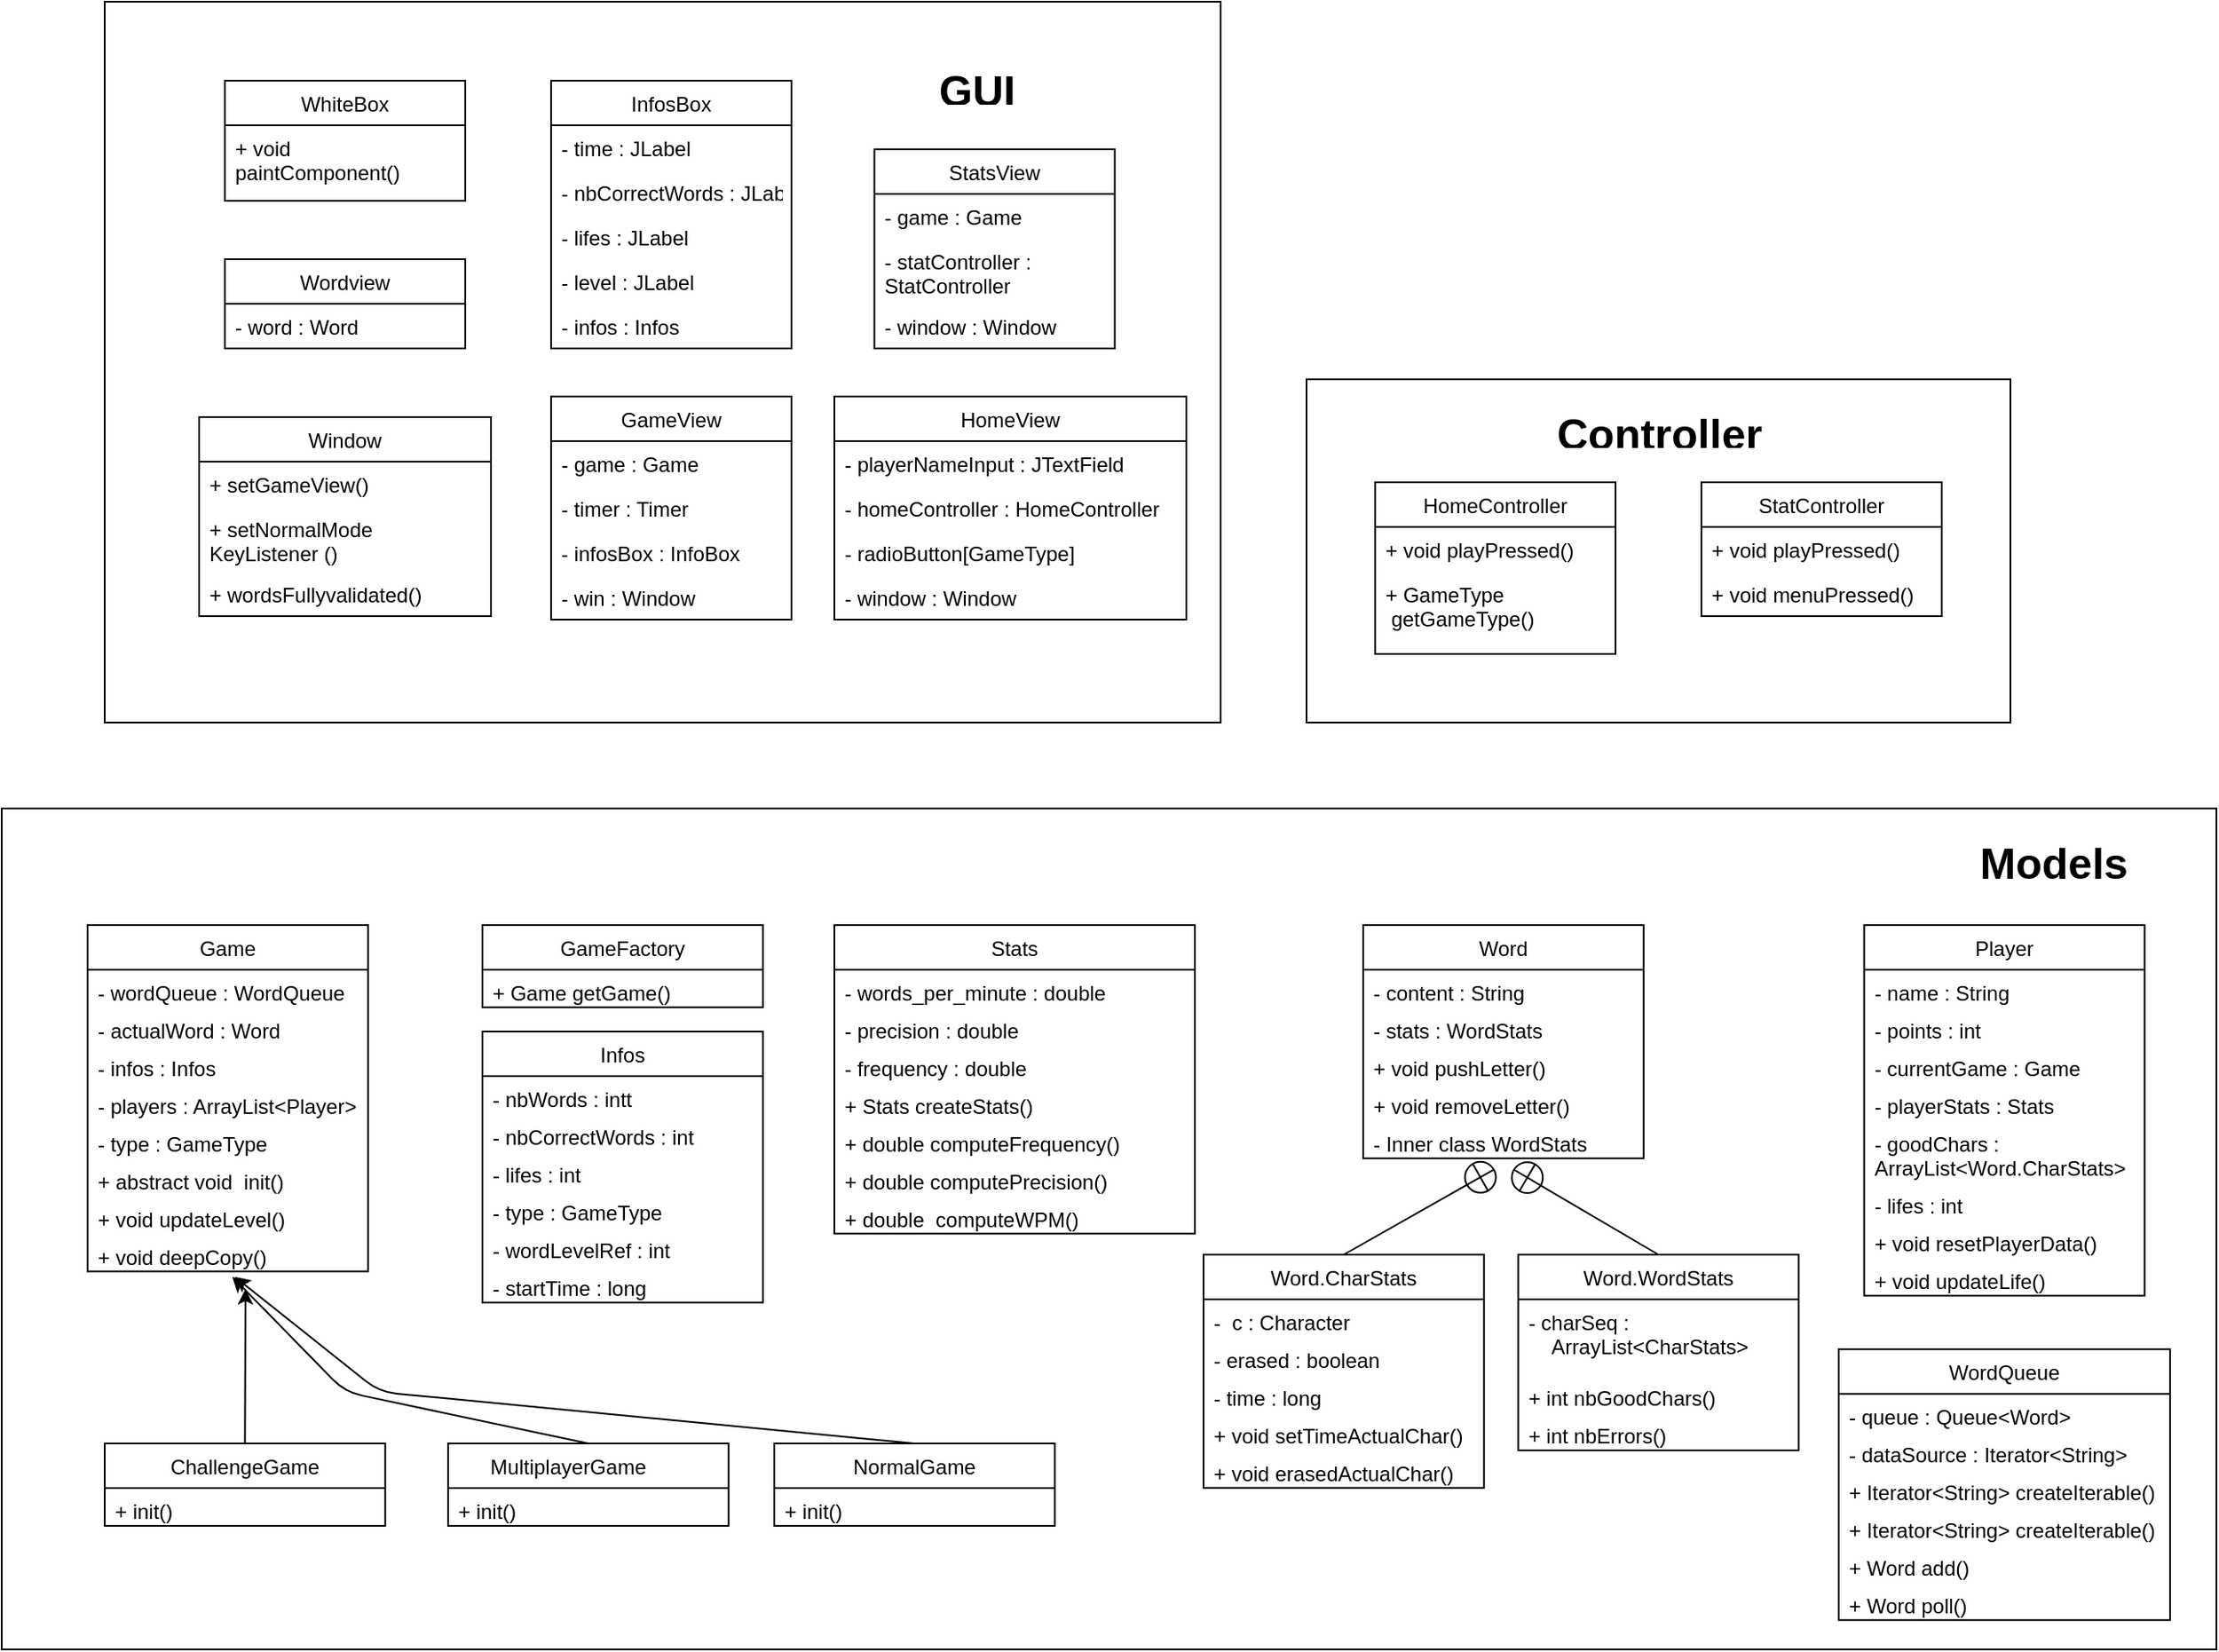 <mxfile>
    <diagram id="BX-CJFjbM3fe1_8ybD_i" name="Page-1">
        <mxGraphModel dx="1331" dy="1440" grid="1" gridSize="10" guides="1" tooltips="1" connect="1" arrows="1" fold="1" page="1" pageScale="1" pageWidth="850" pageHeight="1100" math="0" shadow="0">
            <root>
                <mxCell id="0"/>
                <mxCell id="1" parent="0"/>
                <mxCell id="154" value="" style="whiteSpace=wrap;html=1;" parent="1" vertex="1">
                    <mxGeometry x="310" y="-170" width="410" height="200" as="geometry"/>
                </mxCell>
                <mxCell id="163" value="HomeController" style="swimlane;fontStyle=0;childLayout=stackLayout;horizontal=1;startSize=26;fillColor=none;horizontalStack=0;resizeParent=1;resizeParentMax=0;resizeLast=0;collapsible=1;marginBottom=0;" parent="1" vertex="1">
                    <mxGeometry x="350" y="-110" width="140" height="100" as="geometry"/>
                </mxCell>
                <mxCell id="164" value="+ void playPressed()" style="text;strokeColor=none;fillColor=none;align=left;verticalAlign=top;spacingLeft=4;spacingRight=4;overflow=hidden;rotatable=0;points=[[0,0.5],[1,0.5]];portConstraint=eastwest;" parent="163" vertex="1">
                    <mxGeometry y="26" width="140" height="26" as="geometry"/>
                </mxCell>
                <mxCell id="165" value="+ GameType&#10; getGameType()" style="text;strokeColor=none;fillColor=none;align=left;verticalAlign=top;spacingLeft=4;spacingRight=4;overflow=hidden;rotatable=0;points=[[0,0.5],[1,0.5]];portConstraint=eastwest;" parent="163" vertex="1">
                    <mxGeometry y="52" width="140" height="48" as="geometry"/>
                </mxCell>
                <mxCell id="175" value="StatController" style="swimlane;fontStyle=0;childLayout=stackLayout;horizontal=1;startSize=26;fillColor=none;horizontalStack=0;resizeParent=1;resizeParentMax=0;resizeLast=0;collapsible=1;marginBottom=0;" parent="1" vertex="1">
                    <mxGeometry x="540" y="-110" width="140" height="78" as="geometry"/>
                </mxCell>
                <mxCell id="176" value="+ void playPressed()" style="text;strokeColor=none;fillColor=none;align=left;verticalAlign=top;spacingLeft=4;spacingRight=4;overflow=hidden;rotatable=0;points=[[0,0.5],[1,0.5]];portConstraint=eastwest;" parent="175" vertex="1">
                    <mxGeometry y="26" width="140" height="26" as="geometry"/>
                </mxCell>
                <mxCell id="177" value="+ void menuPressed()" style="text;strokeColor=none;fillColor=none;align=left;verticalAlign=top;spacingLeft=4;spacingRight=4;overflow=hidden;rotatable=0;points=[[0,0.5],[1,0.5]];portConstraint=eastwest;" parent="175" vertex="1">
                    <mxGeometry y="52" width="140" height="26" as="geometry"/>
                </mxCell>
                <mxCell id="183" value="Controller" style="text;strokeColor=none;fillColor=none;align=left;verticalAlign=top;spacingLeft=4;spacingRight=4;overflow=hidden;rotatable=0;points=[[0,0.5],[1,0.5]];portConstraint=eastwest;fontSize=25;fontStyle=1" parent="1" vertex="1">
                    <mxGeometry x="450" y="-160" width="170" height="26" as="geometry"/>
                </mxCell>
                <mxCell id="34" value="" style="whiteSpace=wrap;html=1;" parent="1" vertex="1">
                    <mxGeometry x="-390" y="-390" width="650" height="420" as="geometry"/>
                </mxCell>
                <mxCell id="3" value="InfosBox" style="swimlane;fontStyle=0;childLayout=stackLayout;horizontal=1;startSize=26;fillColor=none;horizontalStack=0;resizeParent=1;resizeParentMax=0;resizeLast=0;collapsible=1;marginBottom=0;" parent="1" vertex="1">
                    <mxGeometry x="-130" y="-344" width="140" height="156" as="geometry"/>
                </mxCell>
                <mxCell id="4" value="- time : JLabel " style="text;strokeColor=none;fillColor=none;align=left;verticalAlign=top;spacingLeft=4;spacingRight=4;overflow=hidden;rotatable=0;points=[[0,0.5],[1,0.5]];portConstraint=eastwest;" parent="3" vertex="1">
                    <mxGeometry y="26" width="140" height="26" as="geometry"/>
                </mxCell>
                <mxCell id="5" value="- nbCorrectWords : JLabel" style="text;strokeColor=none;fillColor=none;align=left;verticalAlign=top;spacingLeft=4;spacingRight=4;overflow=hidden;rotatable=0;points=[[0,0.5],[1,0.5]];portConstraint=eastwest;" parent="3" vertex="1">
                    <mxGeometry y="52" width="140" height="26" as="geometry"/>
                </mxCell>
                <mxCell id="6" value="- lifes : JLabel" style="text;strokeColor=none;fillColor=none;align=left;verticalAlign=top;spacingLeft=4;spacingRight=4;overflow=hidden;rotatable=0;points=[[0,0.5],[1,0.5]];portConstraint=eastwest;" parent="3" vertex="1">
                    <mxGeometry y="78" width="140" height="26" as="geometry"/>
                </mxCell>
                <mxCell id="189" value="- level : JLabel" style="text;strokeColor=none;fillColor=none;align=left;verticalAlign=top;spacingLeft=4;spacingRight=4;overflow=hidden;rotatable=0;points=[[0,0.5],[1,0.5]];portConstraint=eastwest;" parent="3" vertex="1">
                    <mxGeometry y="104" width="140" height="26" as="geometry"/>
                </mxCell>
                <mxCell id="193" value="- infos : Infos" style="text;strokeColor=none;fillColor=none;align=left;verticalAlign=top;spacingLeft=4;spacingRight=4;overflow=hidden;rotatable=0;points=[[0,0.5],[1,0.5]];portConstraint=eastwest;" parent="3" vertex="1">
                    <mxGeometry y="130" width="140" height="26" as="geometry"/>
                </mxCell>
                <mxCell id="8" value="HomeView" style="swimlane;fontStyle=0;childLayout=stackLayout;horizontal=1;startSize=26;fillColor=none;horizontalStack=0;resizeParent=1;resizeParentMax=0;resizeLast=0;collapsible=1;marginBottom=0;" parent="1" vertex="1">
                    <mxGeometry x="35" y="-160" width="205" height="130" as="geometry"/>
                </mxCell>
                <mxCell id="9" value="- playerNameInput : JTextField" style="text;strokeColor=none;fillColor=none;align=left;verticalAlign=top;spacingLeft=4;spacingRight=4;overflow=hidden;rotatable=0;points=[[0,0.5],[1,0.5]];portConstraint=eastwest;" parent="8" vertex="1">
                    <mxGeometry y="26" width="205" height="26" as="geometry"/>
                </mxCell>
                <mxCell id="10" value="- homeController : HomeController" style="text;strokeColor=none;fillColor=none;align=left;verticalAlign=top;spacingLeft=4;spacingRight=4;overflow=hidden;rotatable=0;points=[[0,0.5],[1,0.5]];portConstraint=eastwest;" parent="8" vertex="1">
                    <mxGeometry y="52" width="205" height="26" as="geometry"/>
                </mxCell>
                <mxCell id="11" value="- radioButton[GameType]" style="text;strokeColor=none;fillColor=none;align=left;verticalAlign=top;spacingLeft=4;spacingRight=4;overflow=hidden;rotatable=0;points=[[0,0.5],[1,0.5]];portConstraint=eastwest;" parent="8" vertex="1">
                    <mxGeometry y="78" width="205" height="26" as="geometry"/>
                </mxCell>
                <mxCell id="191" value="- window : Window" style="text;strokeColor=none;fillColor=none;align=left;verticalAlign=top;spacingLeft=4;spacingRight=4;overflow=hidden;rotatable=0;points=[[0,0.5],[1,0.5]];portConstraint=eastwest;" parent="8" vertex="1">
                    <mxGeometry y="104" width="205" height="26" as="geometry"/>
                </mxCell>
                <mxCell id="12" value="GameView" style="swimlane;fontStyle=0;childLayout=stackLayout;horizontal=1;startSize=26;fillColor=none;horizontalStack=0;resizeParent=1;resizeParentMax=0;resizeLast=0;collapsible=1;marginBottom=0;" parent="1" vertex="1">
                    <mxGeometry x="-130" y="-160" width="140" height="130" as="geometry"/>
                </mxCell>
                <mxCell id="13" value="- game : Game" style="text;strokeColor=none;fillColor=none;align=left;verticalAlign=top;spacingLeft=4;spacingRight=4;overflow=hidden;rotatable=0;points=[[0,0.5],[1,0.5]];portConstraint=eastwest;" parent="12" vertex="1">
                    <mxGeometry y="26" width="140" height="26" as="geometry"/>
                </mxCell>
                <mxCell id="14" value="- timer : Timer" style="text;strokeColor=none;fillColor=none;align=left;verticalAlign=top;spacingLeft=4;spacingRight=4;overflow=hidden;rotatable=0;points=[[0,0.5],[1,0.5]];portConstraint=eastwest;" parent="12" vertex="1">
                    <mxGeometry y="52" width="140" height="26" as="geometry"/>
                </mxCell>
                <mxCell id="15" value="- infosBox : InfoBox" style="text;strokeColor=none;fillColor=none;align=left;verticalAlign=top;spacingLeft=4;spacingRight=4;overflow=hidden;rotatable=0;points=[[0,0.5],[1,0.5]];portConstraint=eastwest;" parent="12" vertex="1">
                    <mxGeometry y="78" width="140" height="26" as="geometry"/>
                </mxCell>
                <mxCell id="192" value="- win : Window" style="text;strokeColor=none;fillColor=none;align=left;verticalAlign=top;spacingLeft=4;spacingRight=4;overflow=hidden;rotatable=0;points=[[0,0.5],[1,0.5]];portConstraint=eastwest;" parent="12" vertex="1">
                    <mxGeometry y="104" width="140" height="26" as="geometry"/>
                </mxCell>
                <mxCell id="16" value="Window" style="swimlane;fontStyle=0;childLayout=stackLayout;horizontal=1;startSize=26;fillColor=none;horizontalStack=0;resizeParent=1;resizeParentMax=0;resizeLast=0;collapsible=1;marginBottom=0;" parent="1" vertex="1">
                    <mxGeometry x="-335" y="-148" width="170" height="116" as="geometry"/>
                </mxCell>
                <mxCell id="18" value="+ setGameView()" style="text;strokeColor=none;fillColor=none;align=left;verticalAlign=top;spacingLeft=4;spacingRight=4;overflow=hidden;rotatable=0;points=[[0,0.5],[1,0.5]];portConstraint=eastwest;" parent="16" vertex="1">
                    <mxGeometry y="26" width="170" height="26" as="geometry"/>
                </mxCell>
                <mxCell id="19" value="+ setNormalMode&#10;KeyListener ()" style="text;strokeColor=none;fillColor=none;align=left;verticalAlign=top;spacingLeft=4;spacingRight=4;overflow=hidden;rotatable=0;points=[[0,0.5],[1,0.5]];portConstraint=eastwest;" parent="16" vertex="1">
                    <mxGeometry y="52" width="170" height="38" as="geometry"/>
                </mxCell>
                <mxCell id="190" value="+ wordsFullyvalidated()" style="text;strokeColor=none;fillColor=none;align=left;verticalAlign=top;spacingLeft=4;spacingRight=4;overflow=hidden;rotatable=0;points=[[0,0.5],[1,0.5]];portConstraint=eastwest;" parent="16" vertex="1">
                    <mxGeometry y="90" width="170" height="26" as="geometry"/>
                </mxCell>
                <mxCell id="20" value="WhiteBox" style="swimlane;fontStyle=0;childLayout=stackLayout;horizontal=1;startSize=26;fillColor=none;horizontalStack=0;resizeParent=1;resizeParentMax=0;resizeLast=0;collapsible=1;marginBottom=0;" parent="1" vertex="1">
                    <mxGeometry x="-320" y="-344" width="140" height="70" as="geometry"/>
                </mxCell>
                <mxCell id="21" value="+ void &#10;paintComponent()" style="text;strokeColor=none;fillColor=none;align=left;verticalAlign=top;spacingLeft=4;spacingRight=4;overflow=hidden;rotatable=0;points=[[0,0.5],[1,0.5]];portConstraint=eastwest;" parent="20" vertex="1">
                    <mxGeometry y="26" width="140" height="44" as="geometry"/>
                </mxCell>
                <mxCell id="24" value="StatsView" style="swimlane;fontStyle=0;childLayout=stackLayout;horizontal=1;startSize=26;fillColor=none;horizontalStack=0;resizeParent=1;resizeParentMax=0;resizeLast=0;collapsible=1;marginBottom=0;" parent="1" vertex="1">
                    <mxGeometry x="58.31" y="-304" width="140" height="116" as="geometry"/>
                </mxCell>
                <mxCell id="25" value="- game : Game" style="text;strokeColor=none;fillColor=none;align=left;verticalAlign=top;spacingLeft=4;spacingRight=4;overflow=hidden;rotatable=0;points=[[0,0.5],[1,0.5]];portConstraint=eastwest;" parent="24" vertex="1">
                    <mxGeometry y="26" width="140" height="26" as="geometry"/>
                </mxCell>
                <mxCell id="26" value="- statController : &#10;StatController " style="text;strokeColor=none;fillColor=none;align=left;verticalAlign=top;spacingLeft=4;spacingRight=4;overflow=hidden;rotatable=0;points=[[0,0.5],[1,0.5]];portConstraint=eastwest;" parent="24" vertex="1">
                    <mxGeometry y="52" width="140" height="38" as="geometry"/>
                </mxCell>
                <mxCell id="27" value="- window : Window" style="text;strokeColor=none;fillColor=none;align=left;verticalAlign=top;spacingLeft=4;spacingRight=4;overflow=hidden;rotatable=0;points=[[0,0.5],[1,0.5]];portConstraint=eastwest;" parent="24" vertex="1">
                    <mxGeometry y="90" width="140" height="26" as="geometry"/>
                </mxCell>
                <mxCell id="28" value="Wordview" style="swimlane;fontStyle=0;childLayout=stackLayout;horizontal=1;startSize=26;fillColor=none;horizontalStack=0;resizeParent=1;resizeParentMax=0;resizeLast=0;collapsible=1;marginBottom=0;" parent="1" vertex="1">
                    <mxGeometry x="-320" y="-240" width="140" height="52" as="geometry"/>
                </mxCell>
                <mxCell id="29" value="- word : Word" style="text;strokeColor=none;fillColor=none;align=left;verticalAlign=top;spacingLeft=4;spacingRight=4;overflow=hidden;rotatable=0;points=[[0,0.5],[1,0.5]];portConstraint=eastwest;" parent="28" vertex="1">
                    <mxGeometry y="26" width="140" height="26" as="geometry"/>
                </mxCell>
                <mxCell id="35" value="GUI" style="text;strokeColor=none;fillColor=none;align=left;verticalAlign=top;spacingLeft=4;spacingRight=4;overflow=hidden;rotatable=0;points=[[0,0.5],[1,0.5]];portConstraint=eastwest;fontSize=25;fontStyle=1" parent="1" vertex="1">
                    <mxGeometry x="90" y="-360" width="100" height="26" as="geometry"/>
                </mxCell>
                <mxCell id="38" value="" style="whiteSpace=wrap;html=1;" parent="1" vertex="1">
                    <mxGeometry x="-450" y="80" width="1290" height="490" as="geometry"/>
                </mxCell>
                <mxCell id="39" value="Game" style="swimlane;fontStyle=0;childLayout=stackLayout;horizontal=1;startSize=26;fillColor=none;horizontalStack=0;resizeParent=1;resizeParentMax=0;resizeLast=0;collapsible=1;marginBottom=0;" parent="1" vertex="1">
                    <mxGeometry x="-399.997" y="147.964" width="163.366" height="201.788" as="geometry"/>
                </mxCell>
                <mxCell id="40" value="- wordQueue : WordQueue" style="text;strokeColor=none;fillColor=none;align=left;verticalAlign=top;spacingLeft=4;spacingRight=4;overflow=hidden;rotatable=0;points=[[0,0.5],[1,0.5]];portConstraint=eastwest;" parent="39" vertex="1">
                    <mxGeometry y="26" width="163.366" height="21.973" as="geometry"/>
                </mxCell>
                <mxCell id="41" value="- actualWord : Word" style="text;strokeColor=none;fillColor=none;align=left;verticalAlign=top;spacingLeft=4;spacingRight=4;overflow=hidden;rotatable=0;points=[[0,0.5],[1,0.5]];portConstraint=eastwest;" parent="39" vertex="1">
                    <mxGeometry y="47.973" width="163.366" height="21.973" as="geometry"/>
                </mxCell>
                <mxCell id="42" value="- infos : Infos" style="text;strokeColor=none;fillColor=none;align=left;verticalAlign=top;spacingLeft=4;spacingRight=4;overflow=hidden;rotatable=0;points=[[0,0.5],[1,0.5]];portConstraint=eastwest;" parent="39" vertex="1">
                    <mxGeometry y="69.947" width="163.366" height="21.973" as="geometry"/>
                </mxCell>
                <mxCell id="206" value="- players : ArrayList&lt;Player&gt;" style="text;strokeColor=none;fillColor=none;align=left;verticalAlign=top;spacingLeft=4;spacingRight=4;overflow=hidden;rotatable=0;points=[[0,0.5],[1,0.5]];portConstraint=eastwest;" parent="39" vertex="1">
                    <mxGeometry y="91.92" width="163.366" height="21.973" as="geometry"/>
                </mxCell>
                <mxCell id="207" value="- type : GameType " style="text;strokeColor=none;fillColor=none;align=left;verticalAlign=top;spacingLeft=4;spacingRight=4;overflow=hidden;rotatable=0;points=[[0,0.5],[1,0.5]];portConstraint=eastwest;" parent="39" vertex="1">
                    <mxGeometry y="113.894" width="163.366" height="21.973" as="geometry"/>
                </mxCell>
                <mxCell id="208" value="+ abstract void  init()" style="text;strokeColor=none;fillColor=none;align=left;verticalAlign=top;spacingLeft=4;spacingRight=4;overflow=hidden;rotatable=0;points=[[0,0.5],[1,0.5]];portConstraint=eastwest;" parent="39" vertex="1">
                    <mxGeometry y="135.867" width="163.366" height="21.973" as="geometry"/>
                </mxCell>
                <mxCell id="211" value="+ void updateLevel()" style="text;strokeColor=none;fillColor=none;align=left;verticalAlign=top;spacingLeft=4;spacingRight=4;overflow=hidden;rotatable=0;points=[[0,0.5],[1,0.5]];portConstraint=eastwest;" parent="39" vertex="1">
                    <mxGeometry y="157.841" width="163.366" height="21.973" as="geometry"/>
                </mxCell>
                <mxCell id="209" value="+ void deepCopy()" style="text;strokeColor=none;fillColor=none;align=left;verticalAlign=top;spacingLeft=4;spacingRight=4;overflow=hidden;rotatable=0;points=[[0,0.5],[1,0.5]];portConstraint=eastwest;" parent="39" vertex="1">
                    <mxGeometry y="179.814" width="163.366" height="21.973" as="geometry"/>
                </mxCell>
                <mxCell id="241" style="edgeStyle=none;html=1;exitX=0.5;exitY=0;exitDx=0;exitDy=0;entryX=0.525;entryY=1.142;entryDx=0;entryDy=0;entryPerimeter=0;" parent="1" source="43" target="209" edge="1">
                    <mxGeometry relative="1" as="geometry">
                        <Array as="points">
                            <mxPoint x="-230" y="420"/>
                        </Array>
                    </mxGeometry>
                </mxCell>
                <mxCell id="43" value="NormalGame" style="swimlane;fontStyle=0;childLayout=stackLayout;horizontal=1;startSize=26;fillColor=none;horizontalStack=0;resizeParent=1;resizeParentMax=0;resizeLast=0;collapsible=1;marginBottom=0;" parent="1" vertex="1">
                    <mxGeometry x="0.004" y="450.009" width="163.366" height="47.973" as="geometry"/>
                </mxCell>
                <mxCell id="44" value="+ init()" style="text;strokeColor=none;fillColor=none;align=left;verticalAlign=top;spacingLeft=4;spacingRight=4;overflow=hidden;rotatable=0;points=[[0,0.5],[1,0.5]];portConstraint=eastwest;" parent="43" vertex="1">
                    <mxGeometry y="26" width="163.366" height="21.973" as="geometry"/>
                </mxCell>
                <mxCell id="47" value="GameFactory" style="swimlane;fontStyle=0;childLayout=stackLayout;horizontal=1;startSize=26;fillColor=none;horizontalStack=0;resizeParent=1;resizeParentMax=0;resizeLast=0;collapsible=1;marginBottom=0;" parent="1" vertex="1">
                    <mxGeometry x="-169.996" y="147.964" width="163.366" height="47.973" as="geometry"/>
                </mxCell>
                <mxCell id="48" value="+ Game getGame()" style="text;strokeColor=none;fillColor=none;align=left;verticalAlign=top;spacingLeft=4;spacingRight=4;overflow=hidden;rotatable=0;points=[[0,0.5],[1,0.5]];portConstraint=eastwest;" parent="47" vertex="1">
                    <mxGeometry y="26" width="163.366" height="21.973" as="geometry"/>
                </mxCell>
                <mxCell id="51" value="Infos" style="swimlane;fontStyle=0;childLayout=stackLayout;horizontal=1;startSize=26;fillColor=none;horizontalStack=0;resizeParent=1;resizeParentMax=0;resizeLast=0;collapsible=1;marginBottom=0;" parent="1" vertex="1">
                    <mxGeometry x="-169.997" y="209.999" width="163.366" height="157.841" as="geometry"/>
                </mxCell>
                <mxCell id="52" value="- nbWords : intt" style="text;strokeColor=none;fillColor=none;align=left;verticalAlign=top;spacingLeft=4;spacingRight=4;overflow=hidden;rotatable=0;points=[[0,0.5],[1,0.5]];portConstraint=eastwest;" parent="51" vertex="1">
                    <mxGeometry y="26" width="163.366" height="21.973" as="geometry"/>
                </mxCell>
                <mxCell id="53" value="- nbCorrectWords : int" style="text;strokeColor=none;fillColor=none;align=left;verticalAlign=top;spacingLeft=4;spacingRight=4;overflow=hidden;rotatable=0;points=[[0,0.5],[1,0.5]];portConstraint=eastwest;" parent="51" vertex="1">
                    <mxGeometry y="47.973" width="163.366" height="21.973" as="geometry"/>
                </mxCell>
                <mxCell id="54" value="- lifes : int" style="text;strokeColor=none;fillColor=none;align=left;verticalAlign=top;spacingLeft=4;spacingRight=4;overflow=hidden;rotatable=0;points=[[0,0.5],[1,0.5]];portConstraint=eastwest;" parent="51" vertex="1">
                    <mxGeometry y="69.947" width="163.366" height="21.973" as="geometry"/>
                </mxCell>
                <mxCell id="194" value="- type : GameType" style="text;strokeColor=none;fillColor=none;align=left;verticalAlign=top;spacingLeft=4;spacingRight=4;overflow=hidden;rotatable=0;points=[[0,0.5],[1,0.5]];portConstraint=eastwest;" parent="51" vertex="1">
                    <mxGeometry y="91.92" width="163.366" height="21.973" as="geometry"/>
                </mxCell>
                <mxCell id="200" value="- wordLevelRef : int" style="text;strokeColor=none;fillColor=none;align=left;verticalAlign=top;spacingLeft=4;spacingRight=4;overflow=hidden;rotatable=0;points=[[0,0.5],[1,0.5]];portConstraint=eastwest;" parent="51" vertex="1">
                    <mxGeometry y="113.894" width="163.366" height="21.973" as="geometry"/>
                </mxCell>
                <mxCell id="201" value="- startTime : long" style="text;strokeColor=none;fillColor=none;align=left;verticalAlign=top;spacingLeft=4;spacingRight=4;overflow=hidden;rotatable=0;points=[[0,0.5],[1,0.5]];portConstraint=eastwest;" parent="51" vertex="1">
                    <mxGeometry y="135.867" width="163.366" height="21.973" as="geometry"/>
                </mxCell>
                <mxCell id="239" style="edgeStyle=none;html=1;exitX=0.5;exitY=0;exitDx=0;exitDy=0;" parent="1" source="55" edge="1">
                    <mxGeometry relative="1" as="geometry">
                        <mxPoint x="-308" y="360" as="targetPoint"/>
                    </mxGeometry>
                </mxCell>
                <mxCell id="55" value="ChallengeGame" style="swimlane;fontStyle=0;childLayout=stackLayout;horizontal=1;startSize=26;fillColor=none;horizontalStack=0;resizeParent=1;resizeParentMax=0;resizeLast=0;collapsible=1;marginBottom=0;" parent="1" vertex="1">
                    <mxGeometry x="-389.997" y="450.004" width="163.366" height="47.973" as="geometry"/>
                </mxCell>
                <mxCell id="56" value="+ init()" style="text;strokeColor=none;fillColor=none;align=left;verticalAlign=top;spacingLeft=4;spacingRight=4;overflow=hidden;rotatable=0;points=[[0,0.5],[1,0.5]];portConstraint=eastwest;" parent="55" vertex="1">
                    <mxGeometry y="26" width="163.366" height="21.973" as="geometry"/>
                </mxCell>
                <mxCell id="59" value="Player" style="swimlane;fontStyle=0;childLayout=stackLayout;horizontal=1;startSize=26;fillColor=none;horizontalStack=0;resizeParent=1;resizeParentMax=0;resizeLast=0;collapsible=1;marginBottom=0;" parent="1" vertex="1">
                    <mxGeometry x="634.814" y="147.969" width="163.37" height="215.924" as="geometry"/>
                </mxCell>
                <mxCell id="60" value="- name : String" style="text;strokeColor=none;fillColor=none;align=left;verticalAlign=top;spacingLeft=4;spacingRight=4;overflow=hidden;rotatable=0;points=[[0,0.5],[1,0.5]];portConstraint=eastwest;" parent="59" vertex="1">
                    <mxGeometry y="26" width="163.37" height="21.973" as="geometry"/>
                </mxCell>
                <mxCell id="61" value="- points : int" style="text;strokeColor=none;fillColor=none;align=left;verticalAlign=top;spacingLeft=4;spacingRight=4;overflow=hidden;rotatable=0;points=[[0,0.5],[1,0.5]];portConstraint=eastwest;" parent="59" vertex="1">
                    <mxGeometry y="47.973" width="163.37" height="21.973" as="geometry"/>
                </mxCell>
                <mxCell id="62" value="- currentGame : Game" style="text;strokeColor=none;fillColor=none;align=left;verticalAlign=top;spacingLeft=4;spacingRight=4;overflow=hidden;rotatable=0;points=[[0,0.5],[1,0.5]];portConstraint=eastwest;" parent="59" vertex="1">
                    <mxGeometry y="69.947" width="163.37" height="21.973" as="geometry"/>
                </mxCell>
                <mxCell id="230" value="- playerStats : Stats" style="text;strokeColor=none;fillColor=none;align=left;verticalAlign=top;spacingLeft=4;spacingRight=4;overflow=hidden;rotatable=0;points=[[0,0.5],[1,0.5]];portConstraint=eastwest;" parent="59" vertex="1">
                    <mxGeometry y="91.92" width="163.37" height="21.973" as="geometry"/>
                </mxCell>
                <mxCell id="231" value="- goodChars : &#10;ArrayList&lt;Word.CharStats&gt;" style="text;strokeColor=none;fillColor=none;align=left;verticalAlign=top;spacingLeft=4;spacingRight=4;overflow=hidden;rotatable=0;points=[[0,0.5],[1,0.5]];portConstraint=eastwest;" parent="59" vertex="1">
                    <mxGeometry y="113.894" width="163.37" height="36.11" as="geometry"/>
                </mxCell>
                <mxCell id="232" value="- lifes : int" style="text;strokeColor=none;fillColor=none;align=left;verticalAlign=top;spacingLeft=4;spacingRight=4;overflow=hidden;rotatable=0;points=[[0,0.5],[1,0.5]];portConstraint=eastwest;" parent="59" vertex="1">
                    <mxGeometry y="150.004" width="163.37" height="21.973" as="geometry"/>
                </mxCell>
                <mxCell id="233" value="+ void resetPlayerData()" style="text;strokeColor=none;fillColor=none;align=left;verticalAlign=top;spacingLeft=4;spacingRight=4;overflow=hidden;rotatable=0;points=[[0,0.5],[1,0.5]];portConstraint=eastwest;" parent="59" vertex="1">
                    <mxGeometry y="171.977" width="163.37" height="21.973" as="geometry"/>
                </mxCell>
                <mxCell id="234" value="+ void updateLife()" style="text;strokeColor=none;fillColor=none;align=left;verticalAlign=top;spacingLeft=4;spacingRight=4;overflow=hidden;rotatable=0;points=[[0,0.5],[1,0.5]];portConstraint=eastwest;" parent="59" vertex="1">
                    <mxGeometry y="193.951" width="163.37" height="21.973" as="geometry"/>
                </mxCell>
                <mxCell id="240" style="edgeStyle=none;html=1;exitX=0.5;exitY=0;exitDx=0;exitDy=0;entryX=0.516;entryY=1.142;entryDx=0;entryDy=0;entryPerimeter=0;" parent="1" source="63" target="209" edge="1">
                    <mxGeometry relative="1" as="geometry">
                        <Array as="points">
                            <mxPoint x="-250" y="420"/>
                        </Array>
                    </mxGeometry>
                </mxCell>
                <mxCell id="63" value="MultiplayerGame       " style="swimlane;fontStyle=0;childLayout=stackLayout;horizontal=1;startSize=26;fillColor=none;horizontalStack=0;resizeParent=1;resizeParentMax=0;resizeLast=0;collapsible=1;marginBottom=0;" parent="1" vertex="1">
                    <mxGeometry x="-189.996" y="450.009" width="163.366" height="47.973" as="geometry"/>
                </mxCell>
                <mxCell id="64" value="+ init()" style="text;strokeColor=none;fillColor=none;align=left;verticalAlign=top;spacingLeft=4;spacingRight=4;overflow=hidden;rotatable=0;points=[[0,0.5],[1,0.5]];portConstraint=eastwest;" parent="63" vertex="1">
                    <mxGeometry y="26" width="163.366" height="21.973" as="geometry"/>
                </mxCell>
                <mxCell id="99" value="Stats" style="swimlane;fontStyle=0;childLayout=stackLayout;horizontal=1;startSize=26;fillColor=none;horizontalStack=0;resizeParent=1;resizeParentMax=0;resizeLast=0;collapsible=1;marginBottom=0;" parent="1" vertex="1">
                    <mxGeometry x="35" y="147.96" width="210" height="179.814" as="geometry"/>
                </mxCell>
                <mxCell id="100" value="- words_per_minute : double" style="text;strokeColor=none;fillColor=none;align=left;verticalAlign=top;spacingLeft=4;spacingRight=4;overflow=hidden;rotatable=0;points=[[0,0.5],[1,0.5]];portConstraint=eastwest;" parent="99" vertex="1">
                    <mxGeometry y="26" width="210" height="21.973" as="geometry"/>
                </mxCell>
                <mxCell id="101" value="- precision : double" style="text;strokeColor=none;fillColor=none;align=left;verticalAlign=top;spacingLeft=4;spacingRight=4;overflow=hidden;rotatable=0;points=[[0,0.5],[1,0.5]];portConstraint=eastwest;" parent="99" vertex="1">
                    <mxGeometry y="47.973" width="210" height="21.973" as="geometry"/>
                </mxCell>
                <mxCell id="102" value="- frequency : double" style="text;strokeColor=none;fillColor=none;align=left;verticalAlign=top;spacingLeft=4;spacingRight=4;overflow=hidden;rotatable=0;points=[[0,0.5],[1,0.5]];portConstraint=eastwest;" parent="99" vertex="1">
                    <mxGeometry y="69.947" width="210" height="21.973" as="geometry"/>
                </mxCell>
                <mxCell id="212" value="+ Stats createStats()" style="text;strokeColor=none;fillColor=none;align=left;verticalAlign=top;spacingLeft=4;spacingRight=4;overflow=hidden;rotatable=0;points=[[0,0.5],[1,0.5]];portConstraint=eastwest;" parent="99" vertex="1">
                    <mxGeometry y="91.92" width="210" height="21.973" as="geometry"/>
                </mxCell>
                <mxCell id="213" value="+ double computeFrequency()" style="text;strokeColor=none;fillColor=none;align=left;verticalAlign=top;spacingLeft=4;spacingRight=4;overflow=hidden;rotatable=0;points=[[0,0.5],[1,0.5]];portConstraint=eastwest;" parent="99" vertex="1">
                    <mxGeometry y="113.894" width="210" height="21.973" as="geometry"/>
                </mxCell>
                <mxCell id="214" value="+ double computePrecision()" style="text;strokeColor=none;fillColor=none;align=left;verticalAlign=top;spacingLeft=4;spacingRight=4;overflow=hidden;rotatable=0;points=[[0,0.5],[1,0.5]];portConstraint=eastwest;" parent="99" vertex="1">
                    <mxGeometry y="135.867" width="210" height="21.973" as="geometry"/>
                </mxCell>
                <mxCell id="215" value="+ double  computeWPM()" style="text;strokeColor=none;fillColor=none;align=left;verticalAlign=top;spacingLeft=4;spacingRight=4;overflow=hidden;rotatable=0;points=[[0,0.5],[1,0.5]];portConstraint=eastwest;" parent="99" vertex="1">
                    <mxGeometry y="157.841" width="210" height="21.973" as="geometry"/>
                </mxCell>
                <mxCell id="105" value="Word" style="swimlane;fontStyle=0;childLayout=stackLayout;horizontal=1;startSize=26;fillColor=none;horizontalStack=0;resizeParent=1;resizeParentMax=0;resizeLast=0;collapsible=1;marginBottom=0;" parent="1" vertex="1">
                    <mxGeometry x="343.004" y="147.964" width="163.366" height="135.867" as="geometry"/>
                </mxCell>
                <mxCell id="106" value="- content : String" style="text;strokeColor=none;fillColor=none;align=left;verticalAlign=top;spacingLeft=4;spacingRight=4;overflow=hidden;rotatable=0;points=[[0,0.5],[1,0.5]];portConstraint=eastwest;" parent="105" vertex="1">
                    <mxGeometry y="26" width="163.366" height="21.973" as="geometry"/>
                </mxCell>
                <mxCell id="107" value="- stats : WordStats" style="text;strokeColor=none;fillColor=none;align=left;verticalAlign=top;spacingLeft=4;spacingRight=4;overflow=hidden;rotatable=0;points=[[0,0.5],[1,0.5]];portConstraint=eastwest;" parent="105" vertex="1">
                    <mxGeometry y="47.973" width="163.366" height="21.973" as="geometry"/>
                </mxCell>
                <mxCell id="108" value="+ void pushLetter()" style="text;strokeColor=none;fillColor=none;align=left;verticalAlign=top;spacingLeft=4;spacingRight=4;overflow=hidden;rotatable=0;points=[[0,0.5],[1,0.5]];portConstraint=eastwest;" parent="105" vertex="1">
                    <mxGeometry y="69.947" width="163.366" height="21.973" as="geometry"/>
                </mxCell>
                <mxCell id="217" value="+ void removeLetter()" style="text;strokeColor=none;fillColor=none;align=left;verticalAlign=top;spacingLeft=4;spacingRight=4;overflow=hidden;rotatable=0;points=[[0,0.5],[1,0.5]];portConstraint=eastwest;" parent="105" vertex="1">
                    <mxGeometry y="91.92" width="163.366" height="21.973" as="geometry"/>
                </mxCell>
                <mxCell id="242" value="- Inner class WordStats" style="text;strokeColor=none;fillColor=none;align=left;verticalAlign=top;spacingLeft=4;spacingRight=4;overflow=hidden;rotatable=0;points=[[0,0.5],[1,0.5]];portConstraint=eastwest;" parent="105" vertex="1">
                    <mxGeometry y="113.894" width="163.366" height="21.973" as="geometry"/>
                </mxCell>
                <mxCell id="149" value="WordQueue" style="swimlane;fontStyle=0;childLayout=stackLayout;horizontal=1;startSize=26;fillColor=none;horizontalStack=0;resizeParent=1;resizeParentMax=0;resizeLast=0;collapsible=1;marginBottom=0;" parent="1" vertex="1">
                    <mxGeometry x="620" y="395.07" width="193" height="157.841" as="geometry"/>
                </mxCell>
                <mxCell id="150" value="- queue : Queue&lt;Word&gt;" style="text;strokeColor=none;fillColor=none;align=left;verticalAlign=top;spacingLeft=4;spacingRight=4;overflow=hidden;rotatable=0;points=[[0,0.5],[1,0.5]];portConstraint=eastwest;" parent="149" vertex="1">
                    <mxGeometry y="26" width="193" height="21.973" as="geometry"/>
                </mxCell>
                <mxCell id="151" value="- dataSource : Iterator&lt;String&gt;" style="text;strokeColor=none;fillColor=none;align=left;verticalAlign=top;spacingLeft=4;spacingRight=4;overflow=hidden;rotatable=0;points=[[0,0.5],[1,0.5]];portConstraint=eastwest;" parent="149" vertex="1">
                    <mxGeometry y="47.973" width="193" height="21.973" as="geometry"/>
                </mxCell>
                <mxCell id="152" value="+ Iterator&lt;String&gt; createIterable()" style="text;strokeColor=none;fillColor=none;align=left;verticalAlign=top;spacingLeft=4;spacingRight=4;overflow=hidden;rotatable=0;points=[[0,0.5],[1,0.5]];portConstraint=eastwest;" parent="149" vertex="1">
                    <mxGeometry y="69.947" width="193" height="21.973" as="geometry"/>
                </mxCell>
                <mxCell id="223" value="+ Iterator&lt;String&gt; createIterable()" style="text;strokeColor=none;fillColor=none;align=left;verticalAlign=top;spacingLeft=4;spacingRight=4;overflow=hidden;rotatable=0;points=[[0,0.5],[1,0.5]];portConstraint=eastwest;" parent="149" vertex="1">
                    <mxGeometry y="91.92" width="193" height="21.973" as="geometry"/>
                </mxCell>
                <mxCell id="224" value="+ Word add()" style="text;strokeColor=none;fillColor=none;align=left;verticalAlign=top;spacingLeft=4;spacingRight=4;overflow=hidden;rotatable=0;points=[[0,0.5],[1,0.5]];portConstraint=eastwest;" parent="149" vertex="1">
                    <mxGeometry y="113.894" width="193" height="21.973" as="geometry"/>
                </mxCell>
                <mxCell id="225" value="+ Word poll()" style="text;strokeColor=none;fillColor=none;align=left;verticalAlign=top;spacingLeft=4;spacingRight=4;overflow=hidden;rotatable=0;points=[[0,0.5],[1,0.5]];portConstraint=eastwest;" parent="149" vertex="1">
                    <mxGeometry y="135.867" width="193" height="21.973" as="geometry"/>
                </mxCell>
                <mxCell id="67" value="Models" style="text;strokeColor=none;fillColor=none;align=left;verticalAlign=top;spacingLeft=4;spacingRight=4;overflow=hidden;rotatable=0;points=[[0,0.5],[1,0.5]];portConstraint=eastwest;fontSize=25;fontStyle=1" parent="1" vertex="1">
                    <mxGeometry x="696.308" y="90.0" width="116.695" height="47.967" as="geometry"/>
                </mxCell>
                <mxCell id="219" value="Word.WordStats" style="swimlane;fontStyle=0;childLayout=stackLayout;horizontal=1;startSize=26;fillColor=none;horizontalStack=0;resizeParent=1;resizeParentMax=0;resizeLast=0;collapsible=1;marginBottom=0;" parent="1" vertex="1">
                    <mxGeometry x="433.314" y="339.999" width="163.37" height="113.947" as="geometry"/>
                </mxCell>
                <mxCell id="220" value="- charSeq :&#10;    ArrayList&lt;CharStats&gt;" style="text;strokeColor=none;fillColor=none;align=left;verticalAlign=top;spacingLeft=4;spacingRight=4;overflow=hidden;rotatable=0;points=[[0,0.5],[1,0.5]];portConstraint=eastwest;" parent="219" vertex="1">
                    <mxGeometry y="26" width="163.37" height="44" as="geometry"/>
                </mxCell>
                <mxCell id="221" value="+ int nbGoodChars()" style="text;strokeColor=none;fillColor=none;align=left;verticalAlign=top;spacingLeft=4;spacingRight=4;overflow=hidden;rotatable=0;points=[[0,0.5],[1,0.5]];portConstraint=eastwest;" parent="219" vertex="1">
                    <mxGeometry y="70" width="163.37" height="21.973" as="geometry"/>
                </mxCell>
                <mxCell id="222" value="+ int nbErrors()" style="text;strokeColor=none;fillColor=none;align=left;verticalAlign=top;spacingLeft=4;spacingRight=4;overflow=hidden;rotatable=0;points=[[0,0.5],[1,0.5]];portConstraint=eastwest;" parent="219" vertex="1">
                    <mxGeometry y="91.973" width="163.37" height="21.973" as="geometry"/>
                </mxCell>
                <mxCell id="246" value="Word.CharStats" style="swimlane;fontStyle=0;childLayout=stackLayout;horizontal=1;startSize=26;fillColor=none;horizontalStack=0;resizeParent=1;resizeParentMax=0;resizeLast=0;collapsible=1;marginBottom=0;" parent="1" vertex="1">
                    <mxGeometry x="250.004" y="339.999" width="163.366" height="135.867" as="geometry"/>
                </mxCell>
                <mxCell id="247" value="-  c : Character" style="text;strokeColor=none;fillColor=none;align=left;verticalAlign=top;spacingLeft=4;spacingRight=4;overflow=hidden;rotatable=0;points=[[0,0.5],[1,0.5]];portConstraint=eastwest;" parent="246" vertex="1">
                    <mxGeometry y="26" width="163.366" height="21.973" as="geometry"/>
                </mxCell>
                <mxCell id="248" value="- erased : boolean&#10;" style="text;strokeColor=none;fillColor=none;align=left;verticalAlign=top;spacingLeft=4;spacingRight=4;overflow=hidden;rotatable=0;points=[[0,0.5],[1,0.5]];portConstraint=eastwest;" parent="246" vertex="1">
                    <mxGeometry y="47.973" width="163.366" height="21.973" as="geometry"/>
                </mxCell>
                <mxCell id="249" value="- time : long" style="text;strokeColor=none;fillColor=none;align=left;verticalAlign=top;spacingLeft=4;spacingRight=4;overflow=hidden;rotatable=0;points=[[0,0.5],[1,0.5]];portConstraint=eastwest;" parent="246" vertex="1">
                    <mxGeometry y="69.947" width="163.366" height="21.973" as="geometry"/>
                </mxCell>
                <mxCell id="254" value="+ void setTimeActualChar()" style="text;strokeColor=none;fillColor=none;align=left;verticalAlign=top;spacingLeft=4;spacingRight=4;overflow=hidden;rotatable=0;points=[[0,0.5],[1,0.5]];portConstraint=eastwest;" parent="246" vertex="1">
                    <mxGeometry y="91.92" width="163.366" height="21.973" as="geometry"/>
                </mxCell>
                <mxCell id="255" value="+ void erasedActualChar()" style="text;strokeColor=none;fillColor=none;align=left;verticalAlign=top;spacingLeft=4;spacingRight=4;overflow=hidden;rotatable=0;points=[[0,0.5],[1,0.5]];portConstraint=eastwest;" parent="246" vertex="1">
                    <mxGeometry y="113.894" width="163.366" height="21.973" as="geometry"/>
                </mxCell>
                <mxCell id="256" value="" style="endArrow=circlePlus;startArrow=none;endFill=0;startFill=0;endSize=8;html=1;labelBackgroundColor=none;exitX=0.5;exitY=0;exitDx=0;exitDy=0;" parent="1" source="246" edge="1">
                    <mxGeometry width="160" relative="1" as="geometry">
                        <mxPoint x="390" y="300" as="sourcePoint"/>
                        <mxPoint x="420" y="290" as="targetPoint"/>
                    </mxGeometry>
                </mxCell>
                <mxCell id="257" value="" style="endArrow=circlePlus;startArrow=none;endFill=0;startFill=0;endSize=8;html=1;labelBackgroundColor=none;exitX=0.5;exitY=0;exitDx=0;exitDy=0;" parent="1" source="219" edge="1">
                    <mxGeometry width="160" relative="1" as="geometry">
                        <mxPoint x="390" y="300" as="sourcePoint"/>
                        <mxPoint x="430" y="290" as="targetPoint"/>
                    </mxGeometry>
                </mxCell>
            </root>
        </mxGraphModel>
    </diagram>
</mxfile>